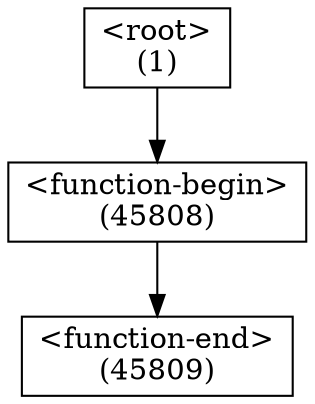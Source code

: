 digraph graphname {
n45809 [shape=box,label="<function-end>
(45809)"];
n45808 -> n45809[style="solid"];
n45808 [shape=box,label="<function-begin>
(45808)"];
n1 -> n45808[style="solid"];
n1 [shape=box,label="<root>
(1)"];
}
